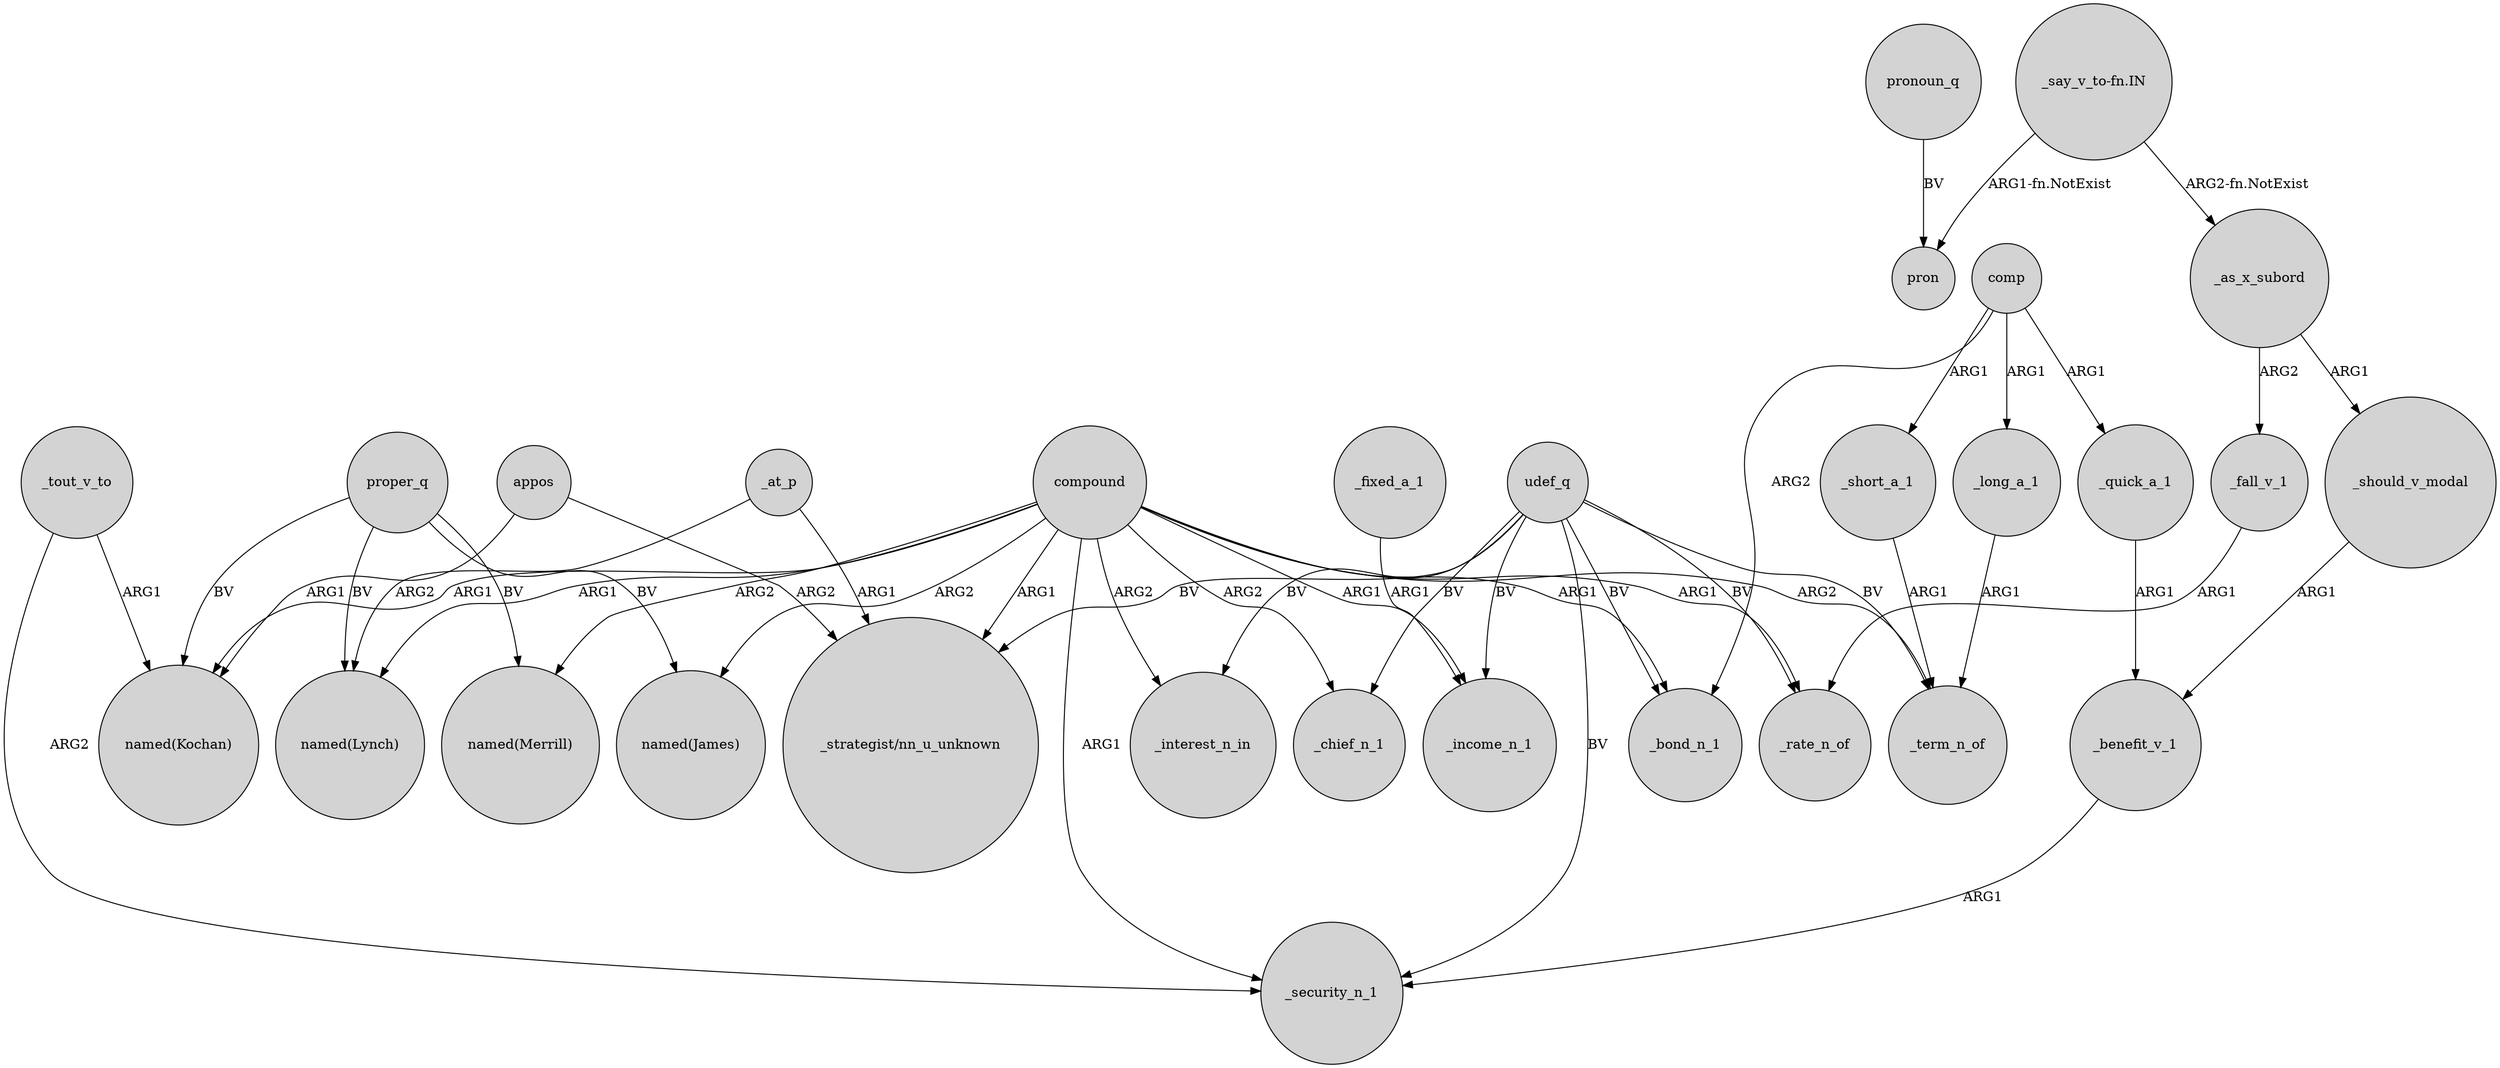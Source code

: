 digraph {
	node [shape=circle style=filled]
	appos -> "named(Kochan)" [label=ARG1]
	compound -> "named(Lynch)" [label=ARG1]
	_tout_v_to -> "named(Kochan)" [label=ARG1]
	"_say_v_to-fn.IN" -> _as_x_subord [label="ARG2-fn.NotExist"]
	compound -> _income_n_1 [label=ARG1]
	compound -> _term_n_of [label=ARG2]
	_quick_a_1 -> _benefit_v_1 [label=ARG1]
	comp -> _short_a_1 [label=ARG1]
	comp -> _long_a_1 [label=ARG1]
	_as_x_subord -> _fall_v_1 [label=ARG2]
	proper_q -> "named(Lynch)" [label=BV]
	compound -> "named(James)" [label=ARG2]
	"_say_v_to-fn.IN" -> pron [label="ARG1-fn.NotExist"]
	compound -> _bond_n_1 [label=ARG1]
	compound -> _rate_n_of [label=ARG1]
	udef_q -> _rate_n_of [label=BV]
	compound -> "named(Merrill)" [label=ARG2]
	udef_q -> _interest_n_in [label=BV]
	compound -> _security_n_1 [label=ARG1]
	compound -> _interest_n_in [label=ARG2]
	compound -> _chief_n_1 [label=ARG2]
	compound -> "_strategist/nn_u_unknown" [label=ARG1]
	pronoun_q -> pron [label=BV]
	udef_q -> "_strategist/nn_u_unknown" [label=BV]
	udef_q -> _bond_n_1 [label=BV]
	udef_q -> _security_n_1 [label=BV]
	udef_q -> _chief_n_1 [label=BV]
	comp -> _bond_n_1 [label=ARG2]
	_at_p -> "named(Lynch)" [label=ARG2]
	udef_q -> _term_n_of [label=BV]
	_tout_v_to -> _security_n_1 [label=ARG2]
	proper_q -> "named(James)" [label=BV]
	_as_x_subord -> _should_v_modal [label=ARG1]
	compound -> "named(Kochan)" [label=ARG1]
	_short_a_1 -> _term_n_of [label=ARG1]
	appos -> "_strategist/nn_u_unknown" [label=ARG2]
	_fixed_a_1 -> _income_n_1 [label=ARG1]
	proper_q -> "named(Merrill)" [label=BV]
	comp -> _quick_a_1 [label=ARG1]
	_should_v_modal -> _benefit_v_1 [label=ARG1]
	_fall_v_1 -> _rate_n_of [label=ARG1]
	_benefit_v_1 -> _security_n_1 [label=ARG1]
	proper_q -> "named(Kochan)" [label=BV]
	_at_p -> "_strategist/nn_u_unknown" [label=ARG1]
	_long_a_1 -> _term_n_of [label=ARG1]
	udef_q -> _income_n_1 [label=BV]
}
